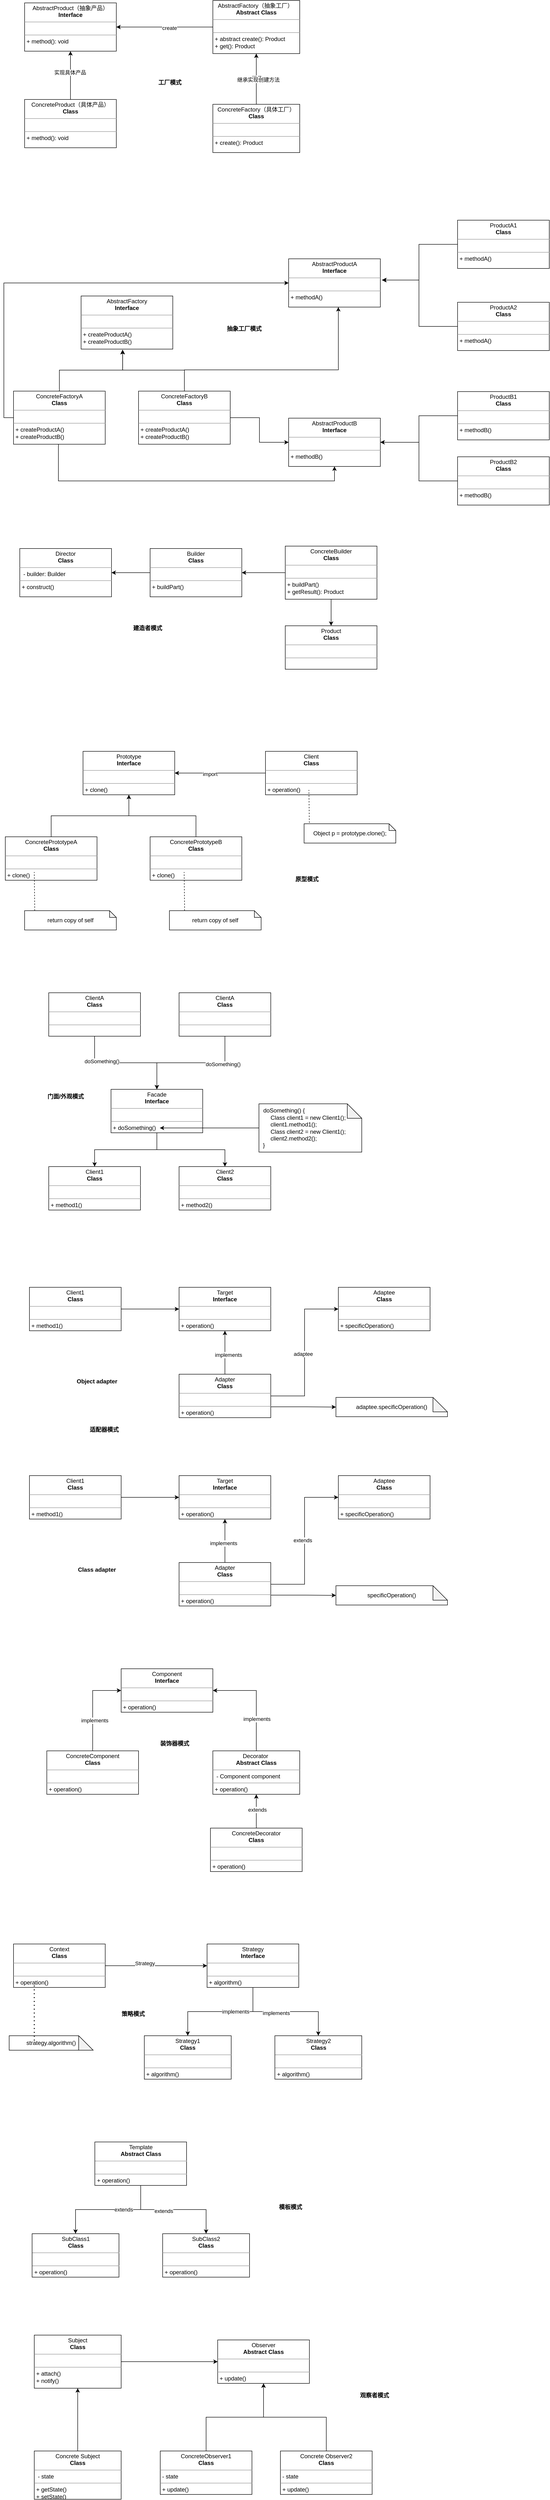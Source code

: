 <mxfile version="23.0.2" type="github">
  <diagram name="第 1 页" id="qbQ6cR2ByOW6Kd5CD2os">
    <mxGraphModel dx="1434" dy="1907" grid="1" gridSize="10" guides="1" tooltips="1" connect="1" arrows="1" fold="1" page="1" pageScale="1" pageWidth="827" pageHeight="1169" math="0" shadow="0">
      <root>
        <mxCell id="0" />
        <mxCell id="1" parent="0" />
        <mxCell id="_LMUJBaVddzOkzJX7sF0-2" value="&lt;p style=&quot;margin:0px;margin-top:4px;text-align:center;&quot;&gt;AbstractFactory&lt;br&gt;&lt;b&gt;Interface&lt;/b&gt;&lt;/p&gt;&lt;hr size=&quot;1&quot;&gt;&lt;p style=&quot;margin:0px;margin-left:4px;&quot;&gt;&lt;br&gt;&lt;/p&gt;&lt;hr size=&quot;1&quot;&gt;&lt;p style=&quot;margin:0px;margin-left:4px;&quot;&gt;+ createProductA()&lt;/p&gt;&lt;p style=&quot;margin:0px;margin-left:4px;&quot;&gt;+ createProductB()&lt;/p&gt;" style="verticalAlign=top;align=left;overflow=fill;fontSize=12;fontFamily=Helvetica;html=1;whiteSpace=wrap;" parent="1" vertex="1">
          <mxGeometry x="207" y="387" width="190" height="110" as="geometry" />
        </mxCell>
        <mxCell id="_LMUJBaVddzOkzJX7sF0-8" value="&lt;p style=&quot;margin:0px;margin-top:4px;text-align:center;&quot;&gt;AbstractProduct（抽象产品）&lt;br&gt;&lt;b&gt;Interface&lt;/b&gt;&lt;/p&gt;&lt;hr size=&quot;1&quot;&gt;&lt;p style=&quot;margin:0px;margin-left:4px;&quot;&gt;&lt;br&gt;&lt;/p&gt;&lt;hr size=&quot;1&quot;&gt;&lt;p style=&quot;margin:0px;margin-left:4px;&quot;&gt;+ method(): void&lt;/p&gt;" style="verticalAlign=top;align=left;overflow=fill;fontSize=12;fontFamily=Helvetica;html=1;whiteSpace=wrap;" parent="1" vertex="1">
          <mxGeometry x="90" y="-220" width="190" height="100" as="geometry" />
        </mxCell>
        <mxCell id="E5OfT0dyjSnbupYeVlnE-2" style="edgeStyle=orthogonalEdgeStyle;rounded=0;orthogonalLoop=1;jettySize=auto;html=1;" parent="1" source="_LMUJBaVddzOkzJX7sF0-25" target="_LMUJBaVddzOkzJX7sF0-8" edge="1">
          <mxGeometry relative="1" as="geometry" />
        </mxCell>
        <mxCell id="E5OfT0dyjSnbupYeVlnE-3" value="实现具体产品" style="edgeLabel;html=1;align=center;verticalAlign=middle;resizable=0;points=[];" parent="E5OfT0dyjSnbupYeVlnE-2" vertex="1" connectable="0">
          <mxGeometry x="0.12" y="1" relative="1" as="geometry">
            <mxPoint as="offset" />
          </mxGeometry>
        </mxCell>
        <mxCell id="_LMUJBaVddzOkzJX7sF0-25" value="&lt;p style=&quot;margin:0px;margin-top:4px;text-align:center;&quot;&gt;ConcreteProduct（具体产品）&lt;br&gt;&lt;b&gt;Class&lt;/b&gt;&lt;/p&gt;&lt;hr size=&quot;1&quot;&gt;&lt;p style=&quot;margin:0px;margin-left:4px;&quot;&gt;&lt;br&gt;&lt;/p&gt;&lt;hr size=&quot;1&quot;&gt;&lt;p style=&quot;margin:0px;margin-left:4px;&quot;&gt;+ method(): void&lt;/p&gt;" style="verticalAlign=top;align=left;overflow=fill;fontSize=12;fontFamily=Helvetica;html=1;whiteSpace=wrap;" parent="1" vertex="1">
          <mxGeometry x="90" y="-20" width="190" height="100" as="geometry" />
        </mxCell>
        <mxCell id="E5OfT0dyjSnbupYeVlnE-11" style="edgeStyle=orthogonalEdgeStyle;rounded=0;orthogonalLoop=1;jettySize=auto;html=1;entryX=1;entryY=0.5;entryDx=0;entryDy=0;" parent="1" source="_LMUJBaVddzOkzJX7sF0-26" target="_LMUJBaVddzOkzJX7sF0-8" edge="1">
          <mxGeometry relative="1" as="geometry" />
        </mxCell>
        <mxCell id="E5OfT0dyjSnbupYeVlnE-12" value="create" style="edgeLabel;html=1;align=center;verticalAlign=middle;resizable=0;points=[];" parent="E5OfT0dyjSnbupYeVlnE-11" vertex="1" connectable="0">
          <mxGeometry x="-0.1" y="2" relative="1" as="geometry">
            <mxPoint as="offset" />
          </mxGeometry>
        </mxCell>
        <mxCell id="_LMUJBaVddzOkzJX7sF0-26" value="&lt;p style=&quot;margin:0px;margin-top:4px;text-align:center;&quot;&gt;AbstractFactory（抽象工厂）&amp;nbsp;&lt;br&gt;&lt;b&gt;Abstract Class&lt;/b&gt;&lt;/p&gt;&lt;hr size=&quot;1&quot;&gt;&lt;p style=&quot;margin:0px;margin-left:4px;&quot;&gt;&lt;br&gt;&lt;/p&gt;&lt;hr size=&quot;1&quot;&gt;&lt;p style=&quot;margin:0px;margin-left:4px;&quot;&gt;+ abstract create(): Product&lt;/p&gt;&lt;p style=&quot;margin:0px;margin-left:4px;&quot;&gt;+ get(): Product&lt;/p&gt;" style="verticalAlign=top;align=left;overflow=fill;fontSize=12;fontFamily=Helvetica;html=1;whiteSpace=wrap;" parent="1" vertex="1">
          <mxGeometry x="480" y="-225" width="180" height="110" as="geometry" />
        </mxCell>
        <mxCell id="_LMUJBaVddzOkzJX7sF0-29" style="edgeStyle=orthogonalEdgeStyle;rounded=0;orthogonalLoop=1;jettySize=auto;html=1;" parent="1" source="_LMUJBaVddzOkzJX7sF0-27" target="_LMUJBaVddzOkzJX7sF0-26" edge="1">
          <mxGeometry relative="1" as="geometry" />
        </mxCell>
        <mxCell id="_LMUJBaVddzOkzJX7sF0-30" value="继承" style="edgeLabel;html=1;align=center;verticalAlign=middle;resizable=0;points=[];" parent="_LMUJBaVddzOkzJX7sF0-29" vertex="1" connectable="0">
          <mxGeometry x="0.029" y="-1" relative="1" as="geometry">
            <mxPoint as="offset" />
          </mxGeometry>
        </mxCell>
        <mxCell id="E5OfT0dyjSnbupYeVlnE-6" value="继承实现创建方法" style="edgeLabel;html=1;align=center;verticalAlign=middle;resizable=0;points=[];" parent="_LMUJBaVddzOkzJX7sF0-29" vertex="1" connectable="0">
          <mxGeometry x="-0.018" y="-4" relative="1" as="geometry">
            <mxPoint as="offset" />
          </mxGeometry>
        </mxCell>
        <mxCell id="_LMUJBaVddzOkzJX7sF0-27" value="&lt;p style=&quot;margin:0px;margin-top:4px;text-align:center;&quot;&gt;ConcreteFactory（具体工厂）&lt;br&gt;&lt;b&gt;Class&lt;/b&gt;&lt;/p&gt;&lt;hr size=&quot;1&quot;&gt;&lt;p style=&quot;margin:0px;margin-left:4px;&quot;&gt;&lt;br&gt;&lt;/p&gt;&lt;hr size=&quot;1&quot;&gt;&lt;p style=&quot;margin:0px;margin-left:4px;&quot;&gt;+ create(): Product&lt;/p&gt;" style="verticalAlign=top;align=left;overflow=fill;fontSize=12;fontFamily=Helvetica;html=1;whiteSpace=wrap;" parent="1" vertex="1">
          <mxGeometry x="480" y="-10" width="180" height="100" as="geometry" />
        </mxCell>
        <mxCell id="E5OfT0dyjSnbupYeVlnE-31" style="edgeStyle=orthogonalEdgeStyle;rounded=0;orthogonalLoop=1;jettySize=auto;html=1;entryX=0;entryY=0.5;entryDx=0;entryDy=0;" parent="1" source="E5OfT0dyjSnbupYeVlnE-16" target="E5OfT0dyjSnbupYeVlnE-18" edge="1">
          <mxGeometry relative="1" as="geometry">
            <Array as="points">
              <mxPoint x="47" y="639" />
              <mxPoint x="47" y="360" />
            </Array>
          </mxGeometry>
        </mxCell>
        <mxCell id="E5OfT0dyjSnbupYeVlnE-33" style="edgeStyle=orthogonalEdgeStyle;rounded=0;orthogonalLoop=1;jettySize=auto;html=1;entryX=0.5;entryY=1;entryDx=0;entryDy=0;" parent="1" source="E5OfT0dyjSnbupYeVlnE-16" target="E5OfT0dyjSnbupYeVlnE-21" edge="1">
          <mxGeometry relative="1" as="geometry">
            <Array as="points">
              <mxPoint x="160" y="770" />
              <mxPoint x="732" y="770" />
            </Array>
          </mxGeometry>
        </mxCell>
        <mxCell id="E5OfT0dyjSnbupYeVlnE-16" value="&lt;p style=&quot;margin:0px;margin-top:4px;text-align:center;&quot;&gt;ConcreteFactoryA&lt;br&gt;&lt;b&gt;Class&lt;/b&gt;&lt;/p&gt;&lt;hr size=&quot;1&quot;&gt;&lt;p style=&quot;margin:0px;margin-left:4px;&quot;&gt;&lt;br&gt;&lt;/p&gt;&lt;hr size=&quot;1&quot;&gt;&lt;p style=&quot;margin:0px;margin-left:4px;&quot;&gt;+ createProductA()&lt;/p&gt;&lt;p style=&quot;margin:0px;margin-left:4px;&quot;&gt;+ createProductB()&lt;/p&gt;" style="verticalAlign=top;align=left;overflow=fill;fontSize=12;fontFamily=Helvetica;html=1;whiteSpace=wrap;" parent="1" vertex="1">
          <mxGeometry x="67" y="584" width="190" height="110" as="geometry" />
        </mxCell>
        <mxCell id="E5OfT0dyjSnbupYeVlnE-34" style="edgeStyle=orthogonalEdgeStyle;rounded=0;orthogonalLoop=1;jettySize=auto;html=1;entryX=0;entryY=0.5;entryDx=0;entryDy=0;" parent="1" source="E5OfT0dyjSnbupYeVlnE-17" target="E5OfT0dyjSnbupYeVlnE-21" edge="1">
          <mxGeometry relative="1" as="geometry" />
        </mxCell>
        <mxCell id="E5OfT0dyjSnbupYeVlnE-17" value="&lt;p style=&quot;margin:0px;margin-top:4px;text-align:center;&quot;&gt;ConcreteFactoryB&lt;br&gt;&lt;b&gt;Class&lt;/b&gt;&lt;/p&gt;&lt;hr size=&quot;1&quot;&gt;&lt;p style=&quot;margin:0px;margin-left:4px;&quot;&gt;&lt;br&gt;&lt;/p&gt;&lt;hr size=&quot;1&quot;&gt;&lt;p style=&quot;margin:0px;margin-left:4px;&quot;&gt;+ createProductA()&lt;/p&gt;&lt;p style=&quot;margin:0px;margin-left:4px;&quot;&gt;+ createProductB()&lt;/p&gt;" style="verticalAlign=top;align=left;overflow=fill;fontSize=12;fontFamily=Helvetica;html=1;whiteSpace=wrap;" parent="1" vertex="1">
          <mxGeometry x="326" y="584" width="190" height="110" as="geometry" />
        </mxCell>
        <mxCell id="E5OfT0dyjSnbupYeVlnE-18" value="&lt;p style=&quot;margin:0px;margin-top:4px;text-align:center;&quot;&gt;AbstractProductA&lt;br&gt;&lt;b&gt;Interface&lt;/b&gt;&lt;/p&gt;&lt;hr size=&quot;1&quot;&gt;&lt;p style=&quot;margin:0px;margin-left:4px;&quot;&gt;&lt;br&gt;&lt;/p&gt;&lt;hr size=&quot;1&quot;&gt;&lt;p style=&quot;margin:0px;margin-left:4px;&quot;&gt;+ methodA()&lt;/p&gt;" style="verticalAlign=top;align=left;overflow=fill;fontSize=12;fontFamily=Helvetica;html=1;whiteSpace=wrap;" parent="1" vertex="1">
          <mxGeometry x="637" y="310" width="190" height="100" as="geometry" />
        </mxCell>
        <mxCell id="E5OfT0dyjSnbupYeVlnE-19" value="&lt;p style=&quot;margin:0px;margin-top:4px;text-align:center;&quot;&gt;ProductA2&lt;br&gt;&lt;b&gt;Class&lt;/b&gt;&lt;/p&gt;&lt;hr size=&quot;1&quot;&gt;&lt;p style=&quot;margin:0px;margin-left:4px;&quot;&gt;&lt;br&gt;&lt;/p&gt;&lt;hr size=&quot;1&quot;&gt;&lt;p style=&quot;margin:0px;margin-left:4px;&quot;&gt;+ methodA()&lt;/p&gt;" style="verticalAlign=top;align=left;overflow=fill;fontSize=12;fontFamily=Helvetica;html=1;whiteSpace=wrap;" parent="1" vertex="1">
          <mxGeometry x="987" y="400" width="190" height="100" as="geometry" />
        </mxCell>
        <mxCell id="E5OfT0dyjSnbupYeVlnE-20" value="&lt;p style=&quot;margin:0px;margin-top:4px;text-align:center;&quot;&gt;ProductA1&lt;br&gt;&lt;b&gt;Class&lt;/b&gt;&lt;/p&gt;&lt;hr size=&quot;1&quot;&gt;&lt;p style=&quot;margin:0px;margin-left:4px;&quot;&gt;&lt;br&gt;&lt;/p&gt;&lt;hr size=&quot;1&quot;&gt;&lt;p style=&quot;margin:0px;margin-left:4px;&quot;&gt;+ methodA()&lt;/p&gt;" style="verticalAlign=top;align=left;overflow=fill;fontSize=12;fontFamily=Helvetica;html=1;whiteSpace=wrap;" parent="1" vertex="1">
          <mxGeometry x="987" y="230" width="190" height="100" as="geometry" />
        </mxCell>
        <mxCell id="E5OfT0dyjSnbupYeVlnE-21" value="&lt;p style=&quot;margin:0px;margin-top:4px;text-align:center;&quot;&gt;AbstractProductB&lt;br&gt;&lt;b&gt;Interface&lt;/b&gt;&lt;/p&gt;&lt;hr size=&quot;1&quot;&gt;&lt;p style=&quot;margin:0px;margin-left:4px;&quot;&gt;&lt;br&gt;&lt;/p&gt;&lt;hr size=&quot;1&quot;&gt;&lt;p style=&quot;margin:0px;margin-left:4px;&quot;&gt;+ methodB()&lt;/p&gt;" style="verticalAlign=top;align=left;overflow=fill;fontSize=12;fontFamily=Helvetica;html=1;whiteSpace=wrap;" parent="1" vertex="1">
          <mxGeometry x="637" y="640" width="190" height="100" as="geometry" />
        </mxCell>
        <mxCell id="E5OfT0dyjSnbupYeVlnE-25" style="edgeStyle=orthogonalEdgeStyle;rounded=0;orthogonalLoop=1;jettySize=auto;html=1;entryX=1;entryY=0.5;entryDx=0;entryDy=0;" parent="1" source="E5OfT0dyjSnbupYeVlnE-22" target="E5OfT0dyjSnbupYeVlnE-21" edge="1">
          <mxGeometry relative="1" as="geometry" />
        </mxCell>
        <mxCell id="E5OfT0dyjSnbupYeVlnE-22" value="&lt;p style=&quot;margin:0px;margin-top:4px;text-align:center;&quot;&gt;ProductB2&lt;br&gt;&lt;b&gt;Class&lt;/b&gt;&lt;/p&gt;&lt;hr size=&quot;1&quot;&gt;&lt;p style=&quot;margin:0px;margin-left:4px;&quot;&gt;&lt;br&gt;&lt;/p&gt;&lt;hr size=&quot;1&quot;&gt;&lt;p style=&quot;margin:0px;margin-left:4px;&quot;&gt;+ methodB()&lt;/p&gt;" style="verticalAlign=top;align=left;overflow=fill;fontSize=12;fontFamily=Helvetica;html=1;whiteSpace=wrap;" parent="1" vertex="1">
          <mxGeometry x="987" y="720" width="190" height="100" as="geometry" />
        </mxCell>
        <mxCell id="E5OfT0dyjSnbupYeVlnE-24" style="edgeStyle=orthogonalEdgeStyle;rounded=0;orthogonalLoop=1;jettySize=auto;html=1;entryX=1;entryY=0.5;entryDx=0;entryDy=0;" parent="1" source="E5OfT0dyjSnbupYeVlnE-23" target="E5OfT0dyjSnbupYeVlnE-21" edge="1">
          <mxGeometry relative="1" as="geometry" />
        </mxCell>
        <mxCell id="E5OfT0dyjSnbupYeVlnE-23" value="&lt;p style=&quot;margin:0px;margin-top:4px;text-align:center;&quot;&gt;ProductB1&lt;br&gt;&lt;b&gt;Class&lt;/b&gt;&lt;/p&gt;&lt;hr size=&quot;1&quot;&gt;&lt;p style=&quot;margin:0px;margin-left:4px;&quot;&gt;&lt;br&gt;&lt;/p&gt;&lt;hr size=&quot;1&quot;&gt;&lt;p style=&quot;margin:0px;margin-left:4px;&quot;&gt;+ methodB()&lt;/p&gt;" style="verticalAlign=top;align=left;overflow=fill;fontSize=12;fontFamily=Helvetica;html=1;whiteSpace=wrap;" parent="1" vertex="1">
          <mxGeometry x="987" y="585" width="190" height="100" as="geometry" />
        </mxCell>
        <mxCell id="E5OfT0dyjSnbupYeVlnE-26" style="edgeStyle=orthogonalEdgeStyle;rounded=0;orthogonalLoop=1;jettySize=auto;html=1;entryX=0.453;entryY=1.018;entryDx=0;entryDy=0;entryPerimeter=0;" parent="1" source="E5OfT0dyjSnbupYeVlnE-16" target="_LMUJBaVddzOkzJX7sF0-2" edge="1">
          <mxGeometry relative="1" as="geometry" />
        </mxCell>
        <mxCell id="E5OfT0dyjSnbupYeVlnE-27" style="edgeStyle=orthogonalEdgeStyle;rounded=0;orthogonalLoop=1;jettySize=auto;html=1;entryX=0.453;entryY=1.009;entryDx=0;entryDy=0;entryPerimeter=0;" parent="1" source="E5OfT0dyjSnbupYeVlnE-17" target="_LMUJBaVddzOkzJX7sF0-2" edge="1">
          <mxGeometry relative="1" as="geometry" />
        </mxCell>
        <mxCell id="E5OfT0dyjSnbupYeVlnE-28" style="edgeStyle=orthogonalEdgeStyle;rounded=0;orthogonalLoop=1;jettySize=auto;html=1;entryX=1.016;entryY=0.44;entryDx=0;entryDy=0;entryPerimeter=0;" parent="1" source="E5OfT0dyjSnbupYeVlnE-20" target="E5OfT0dyjSnbupYeVlnE-18" edge="1">
          <mxGeometry relative="1" as="geometry" />
        </mxCell>
        <mxCell id="E5OfT0dyjSnbupYeVlnE-29" style="edgeStyle=orthogonalEdgeStyle;rounded=0;orthogonalLoop=1;jettySize=auto;html=1;entryX=1.021;entryY=0.44;entryDx=0;entryDy=0;entryPerimeter=0;" parent="1" source="E5OfT0dyjSnbupYeVlnE-19" target="E5OfT0dyjSnbupYeVlnE-18" edge="1">
          <mxGeometry relative="1" as="geometry" />
        </mxCell>
        <mxCell id="E5OfT0dyjSnbupYeVlnE-35" style="edgeStyle=orthogonalEdgeStyle;rounded=0;orthogonalLoop=1;jettySize=auto;html=1;entryX=0.542;entryY=1;entryDx=0;entryDy=0;entryPerimeter=0;" parent="1" source="E5OfT0dyjSnbupYeVlnE-17" target="E5OfT0dyjSnbupYeVlnE-18" edge="1">
          <mxGeometry relative="1" as="geometry">
            <Array as="points">
              <mxPoint x="421" y="540" />
              <mxPoint x="740" y="540" />
            </Array>
          </mxGeometry>
        </mxCell>
        <mxCell id="G7bzIEGxIDmM2HZuvsvY-1" value="&lt;p style=&quot;margin:0px;margin-top:4px;text-align:center;&quot;&gt;Director&lt;br&gt;&lt;b&gt;Class&lt;/b&gt;&lt;/p&gt;&lt;hr size=&quot;1&quot;&gt;&lt;p style=&quot;margin:0px;margin-left:4px;&quot;&gt;&amp;nbsp;- builder: Builder&lt;/p&gt;&lt;hr size=&quot;1&quot;&gt;&lt;p style=&quot;margin:0px;margin-left:4px;&quot;&gt;+ construct()&lt;/p&gt;" style="verticalAlign=top;align=left;overflow=fill;fontSize=12;fontFamily=Helvetica;html=1;whiteSpace=wrap;" parent="1" vertex="1">
          <mxGeometry x="80" y="910" width="190" height="100" as="geometry" />
        </mxCell>
        <mxCell id="G7bzIEGxIDmM2HZuvsvY-8" style="edgeStyle=orthogonalEdgeStyle;rounded=0;orthogonalLoop=1;jettySize=auto;html=1;" parent="1" source="G7bzIEGxIDmM2HZuvsvY-2" target="G7bzIEGxIDmM2HZuvsvY-1" edge="1">
          <mxGeometry relative="1" as="geometry" />
        </mxCell>
        <mxCell id="G7bzIEGxIDmM2HZuvsvY-2" value="&lt;p style=&quot;margin:0px;margin-top:4px;text-align:center;&quot;&gt;Builder&lt;br&gt;&lt;b&gt;Class&lt;/b&gt;&lt;/p&gt;&lt;hr size=&quot;1&quot;&gt;&lt;p style=&quot;margin:0px;margin-left:4px;&quot;&gt;&lt;br&gt;&lt;/p&gt;&lt;hr size=&quot;1&quot;&gt;&lt;p style=&quot;margin:0px;margin-left:4px;&quot;&gt;+ buildPart()&lt;/p&gt;" style="verticalAlign=top;align=left;overflow=fill;fontSize=12;fontFamily=Helvetica;html=1;whiteSpace=wrap;" parent="1" vertex="1">
          <mxGeometry x="350" y="910" width="190" height="100" as="geometry" />
        </mxCell>
        <mxCell id="G7bzIEGxIDmM2HZuvsvY-5" style="edgeStyle=orthogonalEdgeStyle;rounded=0;orthogonalLoop=1;jettySize=auto;html=1;entryX=0.5;entryY=0;entryDx=0;entryDy=0;" parent="1" source="G7bzIEGxIDmM2HZuvsvY-3" target="G7bzIEGxIDmM2HZuvsvY-4" edge="1">
          <mxGeometry relative="1" as="geometry" />
        </mxCell>
        <mxCell id="G7bzIEGxIDmM2HZuvsvY-7" style="edgeStyle=orthogonalEdgeStyle;rounded=0;orthogonalLoop=1;jettySize=auto;html=1;" parent="1" source="G7bzIEGxIDmM2HZuvsvY-3" target="G7bzIEGxIDmM2HZuvsvY-2" edge="1">
          <mxGeometry relative="1" as="geometry" />
        </mxCell>
        <mxCell id="G7bzIEGxIDmM2HZuvsvY-3" value="&lt;p style=&quot;margin:0px;margin-top:4px;text-align:center;&quot;&gt;ConcreteBuilder&lt;br&gt;&lt;b&gt;Class&lt;/b&gt;&lt;/p&gt;&lt;hr size=&quot;1&quot;&gt;&lt;p style=&quot;margin:0px;margin-left:4px;&quot;&gt;&lt;br&gt;&lt;/p&gt;&lt;hr size=&quot;1&quot;&gt;&lt;p style=&quot;margin:0px;margin-left:4px;&quot;&gt;+ buildPart()&lt;/p&gt;&lt;p style=&quot;margin:0px;margin-left:4px;&quot;&gt;+ getResult(): Product&lt;/p&gt;" style="verticalAlign=top;align=left;overflow=fill;fontSize=12;fontFamily=Helvetica;html=1;whiteSpace=wrap;" parent="1" vertex="1">
          <mxGeometry x="630" y="905" width="190" height="110" as="geometry" />
        </mxCell>
        <mxCell id="G7bzIEGxIDmM2HZuvsvY-4" value="&lt;p style=&quot;margin:0px;margin-top:4px;text-align:center;&quot;&gt;Product&lt;br&gt;&lt;b&gt;Class&lt;/b&gt;&lt;/p&gt;&lt;hr size=&quot;1&quot;&gt;&lt;p style=&quot;margin:0px;margin-left:4px;&quot;&gt;&lt;br&gt;&lt;/p&gt;&lt;hr size=&quot;1&quot;&gt;&lt;p style=&quot;margin:0px;margin-left:4px;&quot;&gt;&lt;br&gt;&lt;/p&gt;" style="verticalAlign=top;align=left;overflow=fill;fontSize=12;fontFamily=Helvetica;html=1;whiteSpace=wrap;" parent="1" vertex="1">
          <mxGeometry x="630" y="1070" width="190" height="90" as="geometry" />
        </mxCell>
        <mxCell id="EGWMKxYaBp4hWQA9BS_I-1" value="&lt;p style=&quot;margin:0px;margin-top:4px;text-align:center;&quot;&gt;Prototype&lt;br&gt;&lt;b&gt;Interface&lt;/b&gt;&lt;/p&gt;&lt;hr size=&quot;1&quot;&gt;&lt;p style=&quot;margin:0px;margin-left:4px;&quot;&gt;&lt;br&gt;&lt;/p&gt;&lt;hr size=&quot;1&quot;&gt;&lt;p style=&quot;margin:0px;margin-left:4px;&quot;&gt;+ clone()&lt;br&gt;&lt;/p&gt;" style="verticalAlign=top;align=left;overflow=fill;fontSize=12;fontFamily=Helvetica;html=1;whiteSpace=wrap;" parent="1" vertex="1">
          <mxGeometry x="211" y="1330" width="190" height="90" as="geometry" />
        </mxCell>
        <mxCell id="EGWMKxYaBp4hWQA9BS_I-17" style="edgeStyle=orthogonalEdgeStyle;rounded=0;orthogonalLoop=1;jettySize=auto;html=1;" parent="1" source="EGWMKxYaBp4hWQA9BS_I-2" target="EGWMKxYaBp4hWQA9BS_I-1" edge="1">
          <mxGeometry relative="1" as="geometry" />
        </mxCell>
        <mxCell id="EGWMKxYaBp4hWQA9BS_I-18" value="import" style="edgeLabel;html=1;align=center;verticalAlign=middle;resizable=0;points=[];" parent="EGWMKxYaBp4hWQA9BS_I-17" vertex="1" connectable="0">
          <mxGeometry x="0.223" y="2" relative="1" as="geometry">
            <mxPoint as="offset" />
          </mxGeometry>
        </mxCell>
        <mxCell id="EGWMKxYaBp4hWQA9BS_I-2" value="&lt;p style=&quot;margin:0px;margin-top:4px;text-align:center;&quot;&gt;Client&lt;br&gt;&lt;b&gt;Class&lt;/b&gt;&lt;/p&gt;&lt;hr size=&quot;1&quot;&gt;&lt;p style=&quot;margin:0px;margin-left:4px;&quot;&gt;&lt;br&gt;&lt;/p&gt;&lt;hr size=&quot;1&quot;&gt;&lt;p style=&quot;margin:0px;margin-left:4px;&quot;&gt;+ operation()&lt;/p&gt;" style="verticalAlign=top;align=left;overflow=fill;fontSize=12;fontFamily=Helvetica;html=1;whiteSpace=wrap;" parent="1" vertex="1">
          <mxGeometry x="589" y="1330" width="190" height="90" as="geometry" />
        </mxCell>
        <mxCell id="EGWMKxYaBp4hWQA9BS_I-3" value="return copy of self" style="shape=note;whiteSpace=wrap;html=1;backgroundOutline=1;darkOpacity=0.05;size=14;" parent="1" vertex="1">
          <mxGeometry x="90" y="1660" width="190" height="40" as="geometry" />
        </mxCell>
        <mxCell id="EGWMKxYaBp4hWQA9BS_I-4" value="" style="endArrow=none;dashed=1;html=1;rounded=0;exitX=0.058;exitY=0.25;exitDx=0;exitDy=0;exitPerimeter=0;" parent="1" source="EGWMKxYaBp4hWQA9BS_I-12" edge="1">
          <mxGeometry width="50" height="50" relative="1" as="geometry">
            <mxPoint x="679" y="1460" as="sourcePoint" />
            <mxPoint x="679" y="1410" as="targetPoint" />
          </mxGeometry>
        </mxCell>
        <mxCell id="EGWMKxYaBp4hWQA9BS_I-16" style="edgeStyle=orthogonalEdgeStyle;rounded=0;orthogonalLoop=1;jettySize=auto;html=1;entryX=0.5;entryY=1;entryDx=0;entryDy=0;" parent="1" source="EGWMKxYaBp4hWQA9BS_I-6" target="EGWMKxYaBp4hWQA9BS_I-1" edge="1">
          <mxGeometry relative="1" as="geometry" />
        </mxCell>
        <mxCell id="EGWMKxYaBp4hWQA9BS_I-6" value="&lt;p style=&quot;margin:0px;margin-top:4px;text-align:center;&quot;&gt;ConcretePrototypeA&lt;br&gt;&lt;b&gt;Class&lt;/b&gt;&lt;/p&gt;&lt;hr size=&quot;1&quot;&gt;&lt;p style=&quot;margin:0px;margin-left:4px;&quot;&gt;&lt;br&gt;&lt;/p&gt;&lt;hr size=&quot;1&quot;&gt;&lt;p style=&quot;margin:0px;margin-left:4px;&quot;&gt;+ clone()&lt;/p&gt;" style="verticalAlign=top;align=left;overflow=fill;fontSize=12;fontFamily=Helvetica;html=1;whiteSpace=wrap;" parent="1" vertex="1">
          <mxGeometry x="50" y="1507" width="190" height="90" as="geometry" />
        </mxCell>
        <mxCell id="EGWMKxYaBp4hWQA9BS_I-15" style="edgeStyle=orthogonalEdgeStyle;rounded=0;orthogonalLoop=1;jettySize=auto;html=1;entryX=0.5;entryY=1;entryDx=0;entryDy=0;" parent="1" source="EGWMKxYaBp4hWQA9BS_I-7" target="EGWMKxYaBp4hWQA9BS_I-1" edge="1">
          <mxGeometry relative="1" as="geometry" />
        </mxCell>
        <mxCell id="EGWMKxYaBp4hWQA9BS_I-7" value="&lt;p style=&quot;margin:0px;margin-top:4px;text-align:center;&quot;&gt;ConcretePrototypeB&lt;br&gt;&lt;b&gt;Class&lt;/b&gt;&lt;/p&gt;&lt;hr size=&quot;1&quot;&gt;&lt;p style=&quot;margin:0px;margin-left:4px;&quot;&gt;&lt;br&gt;&lt;/p&gt;&lt;hr size=&quot;1&quot;&gt;&lt;p style=&quot;margin:0px;margin-left:4px;&quot;&gt;+ clone()&lt;/p&gt;" style="verticalAlign=top;align=left;overflow=fill;fontSize=12;fontFamily=Helvetica;html=1;whiteSpace=wrap;" parent="1" vertex="1">
          <mxGeometry x="350" y="1507" width="190" height="90" as="geometry" />
        </mxCell>
        <mxCell id="EGWMKxYaBp4hWQA9BS_I-11" value="return copy of self" style="shape=note;whiteSpace=wrap;html=1;backgroundOutline=1;darkOpacity=0.05;size=14;" parent="1" vertex="1">
          <mxGeometry x="390" y="1660" width="190" height="40" as="geometry" />
        </mxCell>
        <mxCell id="EGWMKxYaBp4hWQA9BS_I-12" value="Object p = prototype.clone();" style="shape=note;whiteSpace=wrap;html=1;backgroundOutline=1;darkOpacity=0.05;size=14;" parent="1" vertex="1">
          <mxGeometry x="669" y="1480" width="190" height="40" as="geometry" />
        </mxCell>
        <mxCell id="EGWMKxYaBp4hWQA9BS_I-13" value="" style="endArrow=none;dashed=1;html=1;rounded=0;exitX=0.058;exitY=0.25;exitDx=0;exitDy=0;exitPerimeter=0;" parent="1" edge="1">
          <mxGeometry width="50" height="50" relative="1" as="geometry">
            <mxPoint x="421.5" y="1660" as="sourcePoint" />
            <mxPoint x="420.5" y="1580" as="targetPoint" />
          </mxGeometry>
        </mxCell>
        <mxCell id="EGWMKxYaBp4hWQA9BS_I-14" value="" style="endArrow=none;dashed=1;html=1;rounded=0;exitX=0.058;exitY=0.25;exitDx=0;exitDy=0;exitPerimeter=0;" parent="1" edge="1">
          <mxGeometry width="50" height="50" relative="1" as="geometry">
            <mxPoint x="111" y="1660" as="sourcePoint" />
            <mxPoint x="110" y="1580" as="targetPoint" />
          </mxGeometry>
        </mxCell>
        <mxCell id="w5o5N3nwW46hR8c56F0j-5" style="edgeStyle=orthogonalEdgeStyle;rounded=0;orthogonalLoop=1;jettySize=auto;html=1;exitX=0.5;exitY=1;exitDx=0;exitDy=0;entryX=0.5;entryY=0;entryDx=0;entryDy=0;" parent="1" source="w5o5N3nwW46hR8c56F0j-1" target="w5o5N3nwW46hR8c56F0j-4" edge="1">
          <mxGeometry relative="1" as="geometry" />
        </mxCell>
        <mxCell id="w5o5N3nwW46hR8c56F0j-7" value="doSomething()" style="edgeLabel;html=1;align=center;verticalAlign=middle;resizable=0;points=[];" parent="w5o5N3nwW46hR8c56F0j-5" vertex="1" connectable="0">
          <mxGeometry x="-0.414" y="3" relative="1" as="geometry">
            <mxPoint as="offset" />
          </mxGeometry>
        </mxCell>
        <mxCell id="w5o5N3nwW46hR8c56F0j-1" value="&lt;p style=&quot;margin:0px;margin-top:4px;text-align:center;&quot;&gt;ClientA&lt;br&gt;&lt;b&gt;Class&lt;/b&gt;&lt;/p&gt;&lt;hr size=&quot;1&quot;&gt;&lt;p style=&quot;margin:0px;margin-left:4px;&quot;&gt;&lt;br&gt;&lt;/p&gt;&lt;hr size=&quot;1&quot;&gt;&lt;p style=&quot;margin:0px;margin-left:4px;&quot;&gt;&lt;br&gt;&lt;/p&gt;" style="verticalAlign=top;align=left;overflow=fill;fontSize=12;fontFamily=Helvetica;html=1;whiteSpace=wrap;" parent="1" vertex="1">
          <mxGeometry x="140" y="1830" width="190" height="90" as="geometry" />
        </mxCell>
        <mxCell id="w5o5N3nwW46hR8c56F0j-6" style="edgeStyle=orthogonalEdgeStyle;rounded=0;orthogonalLoop=1;jettySize=auto;html=1;entryX=0.5;entryY=0;entryDx=0;entryDy=0;" parent="1" source="w5o5N3nwW46hR8c56F0j-2" target="w5o5N3nwW46hR8c56F0j-4" edge="1">
          <mxGeometry relative="1" as="geometry" />
        </mxCell>
        <mxCell id="w5o5N3nwW46hR8c56F0j-8" value="doSomething()" style="edgeLabel;html=1;align=center;verticalAlign=middle;resizable=0;points=[];" parent="w5o5N3nwW46hR8c56F0j-6" vertex="1" connectable="0">
          <mxGeometry x="-0.53" y="3" relative="1" as="geometry">
            <mxPoint as="offset" />
          </mxGeometry>
        </mxCell>
        <mxCell id="w5o5N3nwW46hR8c56F0j-2" value="&lt;p style=&quot;margin:0px;margin-top:4px;text-align:center;&quot;&gt;ClientA&lt;br&gt;&lt;b&gt;Class&lt;/b&gt;&lt;/p&gt;&lt;hr size=&quot;1&quot;&gt;&lt;p style=&quot;margin:0px;margin-left:4px;&quot;&gt;&lt;br&gt;&lt;/p&gt;&lt;hr size=&quot;1&quot;&gt;&lt;p style=&quot;margin:0px;margin-left:4px;&quot;&gt;&lt;br&gt;&lt;/p&gt;" style="verticalAlign=top;align=left;overflow=fill;fontSize=12;fontFamily=Helvetica;html=1;whiteSpace=wrap;" parent="1" vertex="1">
          <mxGeometry x="410" y="1830" width="190" height="90" as="geometry" />
        </mxCell>
        <mxCell id="w5o5N3nwW46hR8c56F0j-12" style="edgeStyle=orthogonalEdgeStyle;rounded=0;orthogonalLoop=1;jettySize=auto;html=1;entryX=0.5;entryY=0;entryDx=0;entryDy=0;" parent="1" source="w5o5N3nwW46hR8c56F0j-4" target="w5o5N3nwW46hR8c56F0j-10" edge="1">
          <mxGeometry relative="1" as="geometry" />
        </mxCell>
        <mxCell id="w5o5N3nwW46hR8c56F0j-13" style="edgeStyle=orthogonalEdgeStyle;rounded=0;orthogonalLoop=1;jettySize=auto;html=1;" parent="1" source="w5o5N3nwW46hR8c56F0j-4" target="w5o5N3nwW46hR8c56F0j-11" edge="1">
          <mxGeometry relative="1" as="geometry" />
        </mxCell>
        <mxCell id="w5o5N3nwW46hR8c56F0j-4" value="&lt;p style=&quot;margin:0px;margin-top:4px;text-align:center;&quot;&gt;Facade&lt;br&gt;&lt;b&gt;Interface&lt;/b&gt;&lt;/p&gt;&lt;hr size=&quot;1&quot;&gt;&lt;p style=&quot;margin:0px;margin-left:4px;&quot;&gt;&lt;br&gt;&lt;/p&gt;&lt;hr size=&quot;1&quot;&gt;&lt;p style=&quot;margin:0px;margin-left:4px;&quot;&gt;+ doSomething()&lt;br&gt;&lt;/p&gt;" style="verticalAlign=top;align=left;overflow=fill;fontSize=12;fontFamily=Helvetica;html=1;whiteSpace=wrap;" parent="1" vertex="1">
          <mxGeometry x="269" y="2030" width="190" height="90" as="geometry" />
        </mxCell>
        <mxCell id="w5o5N3nwW46hR8c56F0j-10" value="&lt;p style=&quot;margin:0px;margin-top:4px;text-align:center;&quot;&gt;Client1&lt;br&gt;&lt;b&gt;Class&lt;/b&gt;&lt;/p&gt;&lt;hr size=&quot;1&quot;&gt;&lt;p style=&quot;margin:0px;margin-left:4px;&quot;&gt;&lt;br&gt;&lt;/p&gt;&lt;hr size=&quot;1&quot;&gt;&lt;p style=&quot;margin:0px;margin-left:4px;&quot;&gt;+ method1()&lt;/p&gt;" style="verticalAlign=top;align=left;overflow=fill;fontSize=12;fontFamily=Helvetica;html=1;whiteSpace=wrap;" parent="1" vertex="1">
          <mxGeometry x="140" y="2190" width="190" height="90" as="geometry" />
        </mxCell>
        <mxCell id="w5o5N3nwW46hR8c56F0j-11" value="&lt;p style=&quot;margin:0px;margin-top:4px;text-align:center;&quot;&gt;Client2&lt;br&gt;&lt;b&gt;Class&lt;/b&gt;&lt;/p&gt;&lt;hr size=&quot;1&quot;&gt;&lt;p style=&quot;margin:0px;margin-left:4px;&quot;&gt;&lt;br&gt;&lt;/p&gt;&lt;hr size=&quot;1&quot;&gt;&lt;p style=&quot;margin:0px;margin-left:4px;&quot;&gt;+ method2()&lt;/p&gt;" style="verticalAlign=top;align=left;overflow=fill;fontSize=12;fontFamily=Helvetica;html=1;whiteSpace=wrap;" parent="1" vertex="1">
          <mxGeometry x="410" y="2190" width="190" height="90" as="geometry" />
        </mxCell>
        <mxCell id="w5o5N3nwW46hR8c56F0j-14" value="doSomething() {&amp;nbsp; &amp;nbsp; &amp;nbsp; &amp;nbsp; &amp;nbsp; &amp;nbsp; &amp;nbsp; &amp;nbsp; &amp;nbsp; &amp;nbsp; &amp;nbsp; &amp;nbsp; &amp;nbsp; &amp;nbsp; &amp;nbsp; &amp;nbsp; &amp;nbsp;&lt;br&gt;&amp;nbsp;Class client1 = new Client1();&amp;nbsp; &amp;nbsp;&amp;nbsp;&lt;br&gt;client1.method1();&amp;nbsp; &amp;nbsp; &amp;nbsp; &amp;nbsp; &amp;nbsp; &amp;nbsp; &amp;nbsp; &amp;nbsp; &amp;nbsp; &amp;nbsp; &amp;nbsp;&lt;br&gt;&amp;nbsp;Class client2 = new Client1();&amp;nbsp; &amp;nbsp;&amp;nbsp;&lt;br&gt;client2.method2();&amp;nbsp; &amp;nbsp; &amp;nbsp; &amp;nbsp; &amp;nbsp; &amp;nbsp; &amp;nbsp; &amp;nbsp; &amp;nbsp; &amp;nbsp; &amp;nbsp;&lt;br&gt;&amp;nbsp;}&amp;nbsp; &amp;nbsp; &amp;nbsp; &amp;nbsp; &amp;nbsp; &amp;nbsp; &amp;nbsp; &amp;nbsp; &amp;nbsp; &amp;nbsp; &amp;nbsp; &amp;nbsp; &amp;nbsp; &amp;nbsp; &amp;nbsp; &amp;nbsp; &amp;nbsp; &amp;nbsp; &amp;nbsp; &amp;nbsp; &amp;nbsp; &amp;nbsp; &amp;nbsp; &amp;nbsp; &amp;nbsp; &amp;nbsp; &amp;nbsp; &amp;nbsp; &amp;nbsp; &amp;nbsp;" style="shape=note;whiteSpace=wrap;html=1;backgroundOutline=1;darkOpacity=0.05;" parent="1" vertex="1">
          <mxGeometry x="575.5" y="2060" width="213" height="100" as="geometry" />
        </mxCell>
        <mxCell id="w5o5N3nwW46hR8c56F0j-16" style="edgeStyle=orthogonalEdgeStyle;rounded=0;orthogonalLoop=1;jettySize=auto;html=1;entryX=0.532;entryY=0.889;entryDx=0;entryDy=0;entryPerimeter=0;" parent="1" source="w5o5N3nwW46hR8c56F0j-14" target="w5o5N3nwW46hR8c56F0j-4" edge="1">
          <mxGeometry relative="1" as="geometry" />
        </mxCell>
        <mxCell id="w5o5N3nwW46hR8c56F0j-22" style="edgeStyle=orthogonalEdgeStyle;rounded=0;orthogonalLoop=1;jettySize=auto;html=1;" parent="1" source="w5o5N3nwW46hR8c56F0j-18" target="w5o5N3nwW46hR8c56F0j-19" edge="1">
          <mxGeometry relative="1" as="geometry" />
        </mxCell>
        <mxCell id="w5o5N3nwW46hR8c56F0j-18" value="&lt;p style=&quot;margin:0px;margin-top:4px;text-align:center;&quot;&gt;Client1&lt;br&gt;&lt;b&gt;Class&lt;/b&gt;&lt;/p&gt;&lt;hr size=&quot;1&quot;&gt;&lt;p style=&quot;margin:0px;margin-left:4px;&quot;&gt;&lt;br&gt;&lt;/p&gt;&lt;hr size=&quot;1&quot;&gt;&lt;p style=&quot;margin:0px;margin-left:4px;&quot;&gt;+ method1()&lt;/p&gt;" style="verticalAlign=top;align=left;overflow=fill;fontSize=12;fontFamily=Helvetica;html=1;whiteSpace=wrap;" parent="1" vertex="1">
          <mxGeometry x="100" y="2440" width="190" height="90" as="geometry" />
        </mxCell>
        <mxCell id="w5o5N3nwW46hR8c56F0j-19" value="&lt;p style=&quot;margin:0px;margin-top:4px;text-align:center;&quot;&gt;Target&lt;br&gt;&lt;b style=&quot;border-color: var(--border-color);&quot;&gt;Interface&lt;/b&gt;&lt;br&gt;&lt;/p&gt;&lt;hr size=&quot;1&quot;&gt;&lt;p style=&quot;margin:0px;margin-left:4px;&quot;&gt;&lt;br&gt;&lt;/p&gt;&lt;hr size=&quot;1&quot;&gt;&lt;p style=&quot;margin:0px;margin-left:4px;&quot;&gt;+ operation()&lt;/p&gt;" style="verticalAlign=top;align=left;overflow=fill;fontSize=12;fontFamily=Helvetica;html=1;whiteSpace=wrap;" parent="1" vertex="1">
          <mxGeometry x="410" y="2440" width="190" height="90" as="geometry" />
        </mxCell>
        <mxCell id="w5o5N3nwW46hR8c56F0j-20" value="&lt;p style=&quot;margin:0px;margin-top:4px;text-align:center;&quot;&gt;Adaptee&lt;br&gt;&lt;b&gt;Class&lt;/b&gt;&lt;/p&gt;&lt;hr size=&quot;1&quot;&gt;&lt;p style=&quot;margin:0px;margin-left:4px;&quot;&gt;&lt;br&gt;&lt;/p&gt;&lt;hr size=&quot;1&quot;&gt;&lt;p style=&quot;margin:0px;margin-left:4px;&quot;&gt;+ specificOperation()&lt;/p&gt;" style="verticalAlign=top;align=left;overflow=fill;fontSize=12;fontFamily=Helvetica;html=1;whiteSpace=wrap;" parent="1" vertex="1">
          <mxGeometry x="740" y="2440" width="190" height="90" as="geometry" />
        </mxCell>
        <mxCell id="w5o5N3nwW46hR8c56F0j-24" style="edgeStyle=orthogonalEdgeStyle;rounded=0;orthogonalLoop=1;jettySize=auto;html=1;entryX=0.5;entryY=1;entryDx=0;entryDy=0;" parent="1" source="w5o5N3nwW46hR8c56F0j-21" target="w5o5N3nwW46hR8c56F0j-19" edge="1">
          <mxGeometry relative="1" as="geometry" />
        </mxCell>
        <mxCell id="w5o5N3nwW46hR8c56F0j-44" value="implements" style="edgeLabel;html=1;align=center;verticalAlign=middle;resizable=0;points=[];" parent="w5o5N3nwW46hR8c56F0j-24" vertex="1" connectable="0">
          <mxGeometry x="-0.111" y="-7" relative="1" as="geometry">
            <mxPoint as="offset" />
          </mxGeometry>
        </mxCell>
        <mxCell id="w5o5N3nwW46hR8c56F0j-25" style="edgeStyle=orthogonalEdgeStyle;rounded=0;orthogonalLoop=1;jettySize=auto;html=1;entryX=0;entryY=0.5;entryDx=0;entryDy=0;" parent="1" source="w5o5N3nwW46hR8c56F0j-21" target="w5o5N3nwW46hR8c56F0j-20" edge="1">
          <mxGeometry relative="1" as="geometry" />
        </mxCell>
        <mxCell id="w5o5N3nwW46hR8c56F0j-27" value="adaptee" style="edgeLabel;html=1;align=center;verticalAlign=middle;resizable=0;points=[];" parent="w5o5N3nwW46hR8c56F0j-25" vertex="1" connectable="0">
          <mxGeometry x="-0.019" y="3" relative="1" as="geometry">
            <mxPoint as="offset" />
          </mxGeometry>
        </mxCell>
        <mxCell id="w5o5N3nwW46hR8c56F0j-21" value="&lt;p style=&quot;margin:0px;margin-top:4px;text-align:center;&quot;&gt;Adapter&lt;br&gt;&lt;b&gt;Class&lt;/b&gt;&lt;/p&gt;&lt;hr size=&quot;1&quot;&gt;&lt;p style=&quot;margin:0px;margin-left:4px;&quot;&gt;&lt;br&gt;&lt;/p&gt;&lt;hr size=&quot;1&quot;&gt;&lt;p style=&quot;margin:0px;margin-left:4px;&quot;&gt;+ operation()&lt;/p&gt;" style="verticalAlign=top;align=left;overflow=fill;fontSize=12;fontFamily=Helvetica;html=1;whiteSpace=wrap;" parent="1" vertex="1">
          <mxGeometry x="410" y="2620" width="190" height="90" as="geometry" />
        </mxCell>
        <mxCell id="w5o5N3nwW46hR8c56F0j-26" value="adaptee.specificOperation()" style="shape=note;whiteSpace=wrap;html=1;backgroundOutline=1;darkOpacity=0.05;" parent="1" vertex="1">
          <mxGeometry x="735" y="2668" width="231" height="40" as="geometry" />
        </mxCell>
        <mxCell id="w5o5N3nwW46hR8c56F0j-28" style="edgeStyle=orthogonalEdgeStyle;rounded=0;orthogonalLoop=1;jettySize=auto;html=1;exitX=1;exitY=0.75;exitDx=0;exitDy=0;entryX=0;entryY=0.5;entryDx=0;entryDy=0;entryPerimeter=0;" parent="1" source="w5o5N3nwW46hR8c56F0j-21" target="w5o5N3nwW46hR8c56F0j-26" edge="1">
          <mxGeometry relative="1" as="geometry" />
        </mxCell>
        <mxCell id="w5o5N3nwW46hR8c56F0j-29" value="&lt;b&gt;Object adapter&lt;/b&gt;" style="text;html=1;strokeColor=none;fillColor=none;align=center;verticalAlign=middle;whiteSpace=wrap;rounded=0;" parent="1" vertex="1">
          <mxGeometry x="180" y="2620" width="120" height="30" as="geometry" />
        </mxCell>
        <mxCell id="w5o5N3nwW46hR8c56F0j-30" style="edgeStyle=orthogonalEdgeStyle;rounded=0;orthogonalLoop=1;jettySize=auto;html=1;" parent="1" source="w5o5N3nwW46hR8c56F0j-31" target="w5o5N3nwW46hR8c56F0j-32" edge="1">
          <mxGeometry relative="1" as="geometry" />
        </mxCell>
        <mxCell id="w5o5N3nwW46hR8c56F0j-31" value="&lt;p style=&quot;margin:0px;margin-top:4px;text-align:center;&quot;&gt;Client1&lt;br&gt;&lt;b&gt;Class&lt;/b&gt;&lt;/p&gt;&lt;hr size=&quot;1&quot;&gt;&lt;p style=&quot;margin:0px;margin-left:4px;&quot;&gt;&lt;br&gt;&lt;/p&gt;&lt;hr size=&quot;1&quot;&gt;&lt;p style=&quot;margin:0px;margin-left:4px;&quot;&gt;+ method1()&lt;/p&gt;" style="verticalAlign=top;align=left;overflow=fill;fontSize=12;fontFamily=Helvetica;html=1;whiteSpace=wrap;" parent="1" vertex="1">
          <mxGeometry x="100" y="2830" width="190" height="90" as="geometry" />
        </mxCell>
        <mxCell id="w5o5N3nwW46hR8c56F0j-32" value="&lt;p style=&quot;margin:0px;margin-top:4px;text-align:center;&quot;&gt;Target&lt;br&gt;&lt;b&gt;Interface&lt;/b&gt;&lt;/p&gt;&lt;hr size=&quot;1&quot;&gt;&lt;p style=&quot;margin:0px;margin-left:4px;&quot;&gt;&lt;br&gt;&lt;/p&gt;&lt;hr size=&quot;1&quot;&gt;&lt;p style=&quot;margin:0px;margin-left:4px;&quot;&gt;+ operation()&lt;/p&gt;" style="verticalAlign=top;align=left;overflow=fill;fontSize=12;fontFamily=Helvetica;html=1;whiteSpace=wrap;" parent="1" vertex="1">
          <mxGeometry x="410" y="2830" width="190" height="90" as="geometry" />
        </mxCell>
        <mxCell id="w5o5N3nwW46hR8c56F0j-33" value="&lt;p style=&quot;margin:0px;margin-top:4px;text-align:center;&quot;&gt;Adaptee&lt;br&gt;&lt;b&gt;Class&lt;/b&gt;&lt;/p&gt;&lt;hr size=&quot;1&quot;&gt;&lt;p style=&quot;margin:0px;margin-left:4px;&quot;&gt;&lt;br&gt;&lt;/p&gt;&lt;hr size=&quot;1&quot;&gt;&lt;p style=&quot;margin:0px;margin-left:4px;&quot;&gt;+ specificOperation()&lt;/p&gt;" style="verticalAlign=top;align=left;overflow=fill;fontSize=12;fontFamily=Helvetica;html=1;whiteSpace=wrap;" parent="1" vertex="1">
          <mxGeometry x="740" y="2830" width="190" height="90" as="geometry" />
        </mxCell>
        <mxCell id="w5o5N3nwW46hR8c56F0j-34" style="edgeStyle=orthogonalEdgeStyle;rounded=0;orthogonalLoop=1;jettySize=auto;html=1;entryX=0.5;entryY=1;entryDx=0;entryDy=0;" parent="1" source="w5o5N3nwW46hR8c56F0j-37" target="w5o5N3nwW46hR8c56F0j-32" edge="1">
          <mxGeometry relative="1" as="geometry" />
        </mxCell>
        <mxCell id="w5o5N3nwW46hR8c56F0j-43" value="implements" style="edgeLabel;html=1;align=center;verticalAlign=middle;resizable=0;points=[];" parent="w5o5N3nwW46hR8c56F0j-34" vertex="1" connectable="0">
          <mxGeometry x="-0.111" y="3" relative="1" as="geometry">
            <mxPoint as="offset" />
          </mxGeometry>
        </mxCell>
        <mxCell id="w5o5N3nwW46hR8c56F0j-35" style="edgeStyle=orthogonalEdgeStyle;rounded=0;orthogonalLoop=1;jettySize=auto;html=1;entryX=0;entryY=0.5;entryDx=0;entryDy=0;" parent="1" source="w5o5N3nwW46hR8c56F0j-37" target="w5o5N3nwW46hR8c56F0j-33" edge="1">
          <mxGeometry relative="1" as="geometry" />
        </mxCell>
        <mxCell id="w5o5N3nwW46hR8c56F0j-42" value="extends" style="edgeLabel;html=1;align=center;verticalAlign=middle;resizable=0;points=[];" parent="w5o5N3nwW46hR8c56F0j-35" vertex="1" connectable="0">
          <mxGeometry x="0.006" y="4" relative="1" as="geometry">
            <mxPoint as="offset" />
          </mxGeometry>
        </mxCell>
        <mxCell id="w5o5N3nwW46hR8c56F0j-37" value="&lt;p style=&quot;margin:0px;margin-top:4px;text-align:center;&quot;&gt;Adapter&lt;br&gt;&lt;b&gt;Class&lt;/b&gt;&lt;/p&gt;&lt;hr size=&quot;1&quot;&gt;&lt;p style=&quot;margin:0px;margin-left:4px;&quot;&gt;&lt;br&gt;&lt;/p&gt;&lt;hr size=&quot;1&quot;&gt;&lt;p style=&quot;margin:0px;margin-left:4px;&quot;&gt;+ operation()&lt;/p&gt;" style="verticalAlign=top;align=left;overflow=fill;fontSize=12;fontFamily=Helvetica;html=1;whiteSpace=wrap;" parent="1" vertex="1">
          <mxGeometry x="410" y="3010" width="190" height="90" as="geometry" />
        </mxCell>
        <mxCell id="w5o5N3nwW46hR8c56F0j-38" value="specificOperation()" style="shape=note;whiteSpace=wrap;html=1;backgroundOutline=1;darkOpacity=0.05;" parent="1" vertex="1">
          <mxGeometry x="735" y="3058" width="231" height="40" as="geometry" />
        </mxCell>
        <mxCell id="w5o5N3nwW46hR8c56F0j-39" style="edgeStyle=orthogonalEdgeStyle;rounded=0;orthogonalLoop=1;jettySize=auto;html=1;exitX=1;exitY=0.75;exitDx=0;exitDy=0;entryX=0;entryY=0.5;entryDx=0;entryDy=0;entryPerimeter=0;" parent="1" source="w5o5N3nwW46hR8c56F0j-37" target="w5o5N3nwW46hR8c56F0j-38" edge="1">
          <mxGeometry relative="1" as="geometry" />
        </mxCell>
        <mxCell id="w5o5N3nwW46hR8c56F0j-40" value="&lt;b&gt;Class adapter&lt;/b&gt;" style="text;html=1;strokeColor=none;fillColor=none;align=center;verticalAlign=middle;whiteSpace=wrap;rounded=0;" parent="1" vertex="1">
          <mxGeometry x="180" y="3010" width="120" height="30" as="geometry" />
        </mxCell>
        <mxCell id="zes--VmP-2mjKOVYzafY-1" value="&lt;p style=&quot;margin:0px;margin-top:4px;text-align:center;&quot;&gt;Component&lt;br&gt;&lt;b&gt;Interface&lt;/b&gt;&lt;/p&gt;&lt;hr size=&quot;1&quot;&gt;&lt;p style=&quot;margin:0px;margin-left:4px;&quot;&gt;&lt;br&gt;&lt;/p&gt;&lt;hr size=&quot;1&quot;&gt;&lt;p style=&quot;margin:0px;margin-left:4px;&quot;&gt;+ operation()&lt;/p&gt;" style="verticalAlign=top;align=left;overflow=fill;fontSize=12;fontFamily=Helvetica;html=1;whiteSpace=wrap;" parent="1" vertex="1">
          <mxGeometry x="290" y="3230" width="190" height="90" as="geometry" />
        </mxCell>
        <mxCell id="zes--VmP-2mjKOVYzafY-6" style="edgeStyle=orthogonalEdgeStyle;rounded=0;orthogonalLoop=1;jettySize=auto;html=1;entryX=1;entryY=0.5;entryDx=0;entryDy=0;" parent="1" source="zes--VmP-2mjKOVYzafY-2" target="zes--VmP-2mjKOVYzafY-1" edge="1">
          <mxGeometry relative="1" as="geometry" />
        </mxCell>
        <mxCell id="zes--VmP-2mjKOVYzafY-7" value="implements" style="edgeLabel;html=1;align=center;verticalAlign=middle;resizable=0;points=[];" parent="zes--VmP-2mjKOVYzafY-6" vertex="1" connectable="0">
          <mxGeometry x="-0.386" y="-1" relative="1" as="geometry">
            <mxPoint as="offset" />
          </mxGeometry>
        </mxCell>
        <mxCell id="zes--VmP-2mjKOVYzafY-2" value="&lt;p style=&quot;margin:0px;margin-top:4px;text-align:center;&quot;&gt;Decorator&amp;nbsp;&lt;br&gt;&lt;b&gt;Abstract Class&lt;/b&gt;&lt;/p&gt;&lt;hr size=&quot;1&quot;&gt;&lt;p style=&quot;margin:0px;margin-left:4px;&quot;&gt;&amp;nbsp;- Component component&lt;/p&gt;&lt;hr size=&quot;1&quot;&gt;&lt;p style=&quot;margin:0px;margin-left:4px;&quot;&gt;+ operation()&lt;br&gt;&lt;/p&gt;" style="verticalAlign=top;align=left;overflow=fill;fontSize=12;fontFamily=Helvetica;html=1;whiteSpace=wrap;" parent="1" vertex="1">
          <mxGeometry x="480" y="3400" width="180" height="90" as="geometry" />
        </mxCell>
        <mxCell id="zes--VmP-2mjKOVYzafY-4" style="edgeStyle=orthogonalEdgeStyle;rounded=0;orthogonalLoop=1;jettySize=auto;html=1;entryX=0;entryY=0.5;entryDx=0;entryDy=0;" parent="1" source="zes--VmP-2mjKOVYzafY-3" target="zes--VmP-2mjKOVYzafY-1" edge="1">
          <mxGeometry relative="1" as="geometry" />
        </mxCell>
        <mxCell id="zes--VmP-2mjKOVYzafY-5" value="implements" style="edgeLabel;html=1;align=center;verticalAlign=middle;resizable=0;points=[];" parent="zes--VmP-2mjKOVYzafY-4" vertex="1" connectable="0">
          <mxGeometry x="-0.315" y="-4" relative="1" as="geometry">
            <mxPoint as="offset" />
          </mxGeometry>
        </mxCell>
        <mxCell id="zes--VmP-2mjKOVYzafY-3" value="&lt;p style=&quot;margin:0px;margin-top:4px;text-align:center;&quot;&gt;ConcreteComponent&lt;br&gt;&lt;b&gt;Class&lt;/b&gt;&lt;/p&gt;&lt;hr size=&quot;1&quot;&gt;&lt;p style=&quot;margin:0px;margin-left:4px;&quot;&gt;&lt;br&gt;&lt;/p&gt;&lt;hr size=&quot;1&quot;&gt;&lt;p style=&quot;margin:0px;margin-left:4px;&quot;&gt;+ operation()&lt;/p&gt;" style="verticalAlign=top;align=left;overflow=fill;fontSize=12;fontFamily=Helvetica;html=1;whiteSpace=wrap;" parent="1" vertex="1">
          <mxGeometry x="136" y="3400" width="190" height="90" as="geometry" />
        </mxCell>
        <mxCell id="zes--VmP-2mjKOVYzafY-10" style="edgeStyle=orthogonalEdgeStyle;rounded=0;orthogonalLoop=1;jettySize=auto;html=1;" parent="1" source="zes--VmP-2mjKOVYzafY-9" target="zes--VmP-2mjKOVYzafY-2" edge="1">
          <mxGeometry relative="1" as="geometry" />
        </mxCell>
        <mxCell id="zes--VmP-2mjKOVYzafY-11" value="extends" style="edgeLabel;html=1;align=center;verticalAlign=middle;resizable=0;points=[];" parent="zes--VmP-2mjKOVYzafY-10" vertex="1" connectable="0">
          <mxGeometry x="0.086" y="-2" relative="1" as="geometry">
            <mxPoint as="offset" />
          </mxGeometry>
        </mxCell>
        <mxCell id="zes--VmP-2mjKOVYzafY-9" value="&lt;p style=&quot;margin:0px;margin-top:4px;text-align:center;&quot;&gt;ConcreteDecorator&lt;br&gt;&lt;b&gt;Class&lt;/b&gt;&lt;/p&gt;&lt;hr size=&quot;1&quot;&gt;&lt;p style=&quot;margin:0px;margin-left:4px;&quot;&gt;&lt;br&gt;&lt;/p&gt;&lt;hr size=&quot;1&quot;&gt;&lt;p style=&quot;margin:0px;margin-left:4px;&quot;&gt;+ operation()&lt;/p&gt;" style="verticalAlign=top;align=left;overflow=fill;fontSize=12;fontFamily=Helvetica;html=1;whiteSpace=wrap;" parent="1" vertex="1">
          <mxGeometry x="475" y="3560" width="190" height="90" as="geometry" />
        </mxCell>
        <mxCell id="wv9NuqWRoyzeYXpqYpYn-12" style="edgeStyle=orthogonalEdgeStyle;rounded=0;orthogonalLoop=1;jettySize=auto;html=1;" parent="1" source="wv9NuqWRoyzeYXpqYpYn-2" target="wv9NuqWRoyzeYXpqYpYn-11" edge="1">
          <mxGeometry relative="1" as="geometry" />
        </mxCell>
        <mxCell id="wv9NuqWRoyzeYXpqYpYn-13" value="implements" style="edgeLabel;html=1;align=center;verticalAlign=middle;resizable=0;points=[];" parent="wv9NuqWRoyzeYXpqYpYn-12" vertex="1" connectable="0">
          <mxGeometry x="-0.268" relative="1" as="geometry">
            <mxPoint as="offset" />
          </mxGeometry>
        </mxCell>
        <mxCell id="wv9NuqWRoyzeYXpqYpYn-14" style="edgeStyle=orthogonalEdgeStyle;rounded=0;orthogonalLoop=1;jettySize=auto;html=1;entryX=0.5;entryY=0;entryDx=0;entryDy=0;" parent="1" source="wv9NuqWRoyzeYXpqYpYn-2" target="wv9NuqWRoyzeYXpqYpYn-17" edge="1">
          <mxGeometry relative="1" as="geometry">
            <mxPoint x="850" y="3930" as="targetPoint" />
          </mxGeometry>
        </mxCell>
        <mxCell id="wv9NuqWRoyzeYXpqYpYn-15" value="implements" style="edgeLabel;html=1;align=center;verticalAlign=middle;resizable=0;points=[];" parent="wv9NuqWRoyzeYXpqYpYn-14" vertex="1" connectable="0">
          <mxGeometry x="-0.172" y="-3" relative="1" as="geometry">
            <mxPoint as="offset" />
          </mxGeometry>
        </mxCell>
        <mxCell id="wv9NuqWRoyzeYXpqYpYn-2" value="&lt;p style=&quot;margin:0px;margin-top:4px;text-align:center;&quot;&gt;Strategy&lt;br&gt;&lt;b&gt;Interface&lt;/b&gt;&lt;/p&gt;&lt;hr size=&quot;1&quot;&gt;&lt;p style=&quot;margin:0px;margin-left:4px;&quot;&gt;&lt;br&gt;&lt;/p&gt;&lt;hr size=&quot;1&quot;&gt;&lt;p style=&quot;margin:0px;margin-left:4px;&quot;&gt;+ algorithm()&lt;/p&gt;" style="verticalAlign=top;align=left;overflow=fill;fontSize=12;fontFamily=Helvetica;html=1;whiteSpace=wrap;" parent="1" vertex="1">
          <mxGeometry x="468" y="3800" width="190" height="90" as="geometry" />
        </mxCell>
        <mxCell id="wv9NuqWRoyzeYXpqYpYn-16" style="edgeStyle=orthogonalEdgeStyle;rounded=0;orthogonalLoop=1;jettySize=auto;html=1;" parent="1" source="wv9NuqWRoyzeYXpqYpYn-10" target="wv9NuqWRoyzeYXpqYpYn-2" edge="1">
          <mxGeometry relative="1" as="geometry" />
        </mxCell>
        <mxCell id="wv9NuqWRoyzeYXpqYpYn-18" value="Strategy" style="edgeLabel;html=1;align=center;verticalAlign=middle;resizable=0;points=[];" parent="wv9NuqWRoyzeYXpqYpYn-16" vertex="1" connectable="0">
          <mxGeometry x="-0.223" y="5" relative="1" as="geometry">
            <mxPoint as="offset" />
          </mxGeometry>
        </mxCell>
        <mxCell id="wv9NuqWRoyzeYXpqYpYn-10" value="&lt;p style=&quot;margin:0px;margin-top:4px;text-align:center;&quot;&gt;Context&lt;br&gt;&lt;b&gt;Class&lt;/b&gt;&lt;/p&gt;&lt;hr size=&quot;1&quot;&gt;&lt;p style=&quot;margin:0px;margin-left:4px;&quot;&gt;&lt;br&gt;&lt;/p&gt;&lt;hr size=&quot;1&quot;&gt;&lt;p style=&quot;margin:0px;margin-left:4px;&quot;&gt;+ operation()&lt;/p&gt;" style="verticalAlign=top;align=left;overflow=fill;fontSize=12;fontFamily=Helvetica;html=1;whiteSpace=wrap;" parent="1" vertex="1">
          <mxGeometry x="67" y="3800" width="190" height="90" as="geometry" />
        </mxCell>
        <mxCell id="wv9NuqWRoyzeYXpqYpYn-11" value="&lt;p style=&quot;margin:0px;margin-top:4px;text-align:center;&quot;&gt;Strategy1&lt;br&gt;&lt;b&gt;Class&lt;/b&gt;&lt;/p&gt;&lt;hr size=&quot;1&quot;&gt;&lt;p style=&quot;margin:0px;margin-left:4px;&quot;&gt;&lt;br&gt;&lt;/p&gt;&lt;hr size=&quot;1&quot;&gt;&lt;p style=&quot;margin:0px;margin-left:4px;&quot;&gt;+ algorithm()&lt;br&gt;&lt;/p&gt;" style="verticalAlign=top;align=left;overflow=fill;fontSize=12;fontFamily=Helvetica;html=1;whiteSpace=wrap;" parent="1" vertex="1">
          <mxGeometry x="338" y="3990" width="180" height="90" as="geometry" />
        </mxCell>
        <mxCell id="wv9NuqWRoyzeYXpqYpYn-17" value="&lt;p style=&quot;margin:0px;margin-top:4px;text-align:center;&quot;&gt;Strategy2&lt;br&gt;&lt;b&gt;Class&lt;/b&gt;&lt;/p&gt;&lt;hr size=&quot;1&quot;&gt;&lt;p style=&quot;margin:0px;margin-left:4px;&quot;&gt;&lt;br&gt;&lt;/p&gt;&lt;hr size=&quot;1&quot;&gt;&lt;p style=&quot;margin:0px;margin-left:4px;&quot;&gt;+ algorithm()&lt;br&gt;&lt;/p&gt;" style="verticalAlign=top;align=left;overflow=fill;fontSize=12;fontFamily=Helvetica;html=1;whiteSpace=wrap;" parent="1" vertex="1">
          <mxGeometry x="608.5" y="3990" width="180" height="90" as="geometry" />
        </mxCell>
        <mxCell id="wv9NuqWRoyzeYXpqYpYn-20" value="strategy.algorithm()" style="shape=note;whiteSpace=wrap;html=1;backgroundOutline=1;darkOpacity=0.05;" parent="1" vertex="1">
          <mxGeometry x="58" y="3990" width="174" height="30" as="geometry" />
        </mxCell>
        <mxCell id="wv9NuqWRoyzeYXpqYpYn-21" value="" style="endArrow=none;dashed=1;html=1;dashPattern=1 3;strokeWidth=2;rounded=0;entryX=0.226;entryY=0.889;entryDx=0;entryDy=0;entryPerimeter=0;exitX=0.299;exitY=0.333;exitDx=0;exitDy=0;exitPerimeter=0;" parent="1" source="wv9NuqWRoyzeYXpqYpYn-20" target="wv9NuqWRoyzeYXpqYpYn-10" edge="1">
          <mxGeometry width="50" height="50" relative="1" as="geometry">
            <mxPoint x="110" y="3980" as="sourcePoint" />
            <mxPoint x="110" y="3900" as="targetPoint" />
            <Array as="points" />
          </mxGeometry>
        </mxCell>
        <mxCell id="wv9NuqWRoyzeYXpqYpYn-22" value="&lt;b&gt;策略模式&lt;/b&gt;" style="text;html=1;strokeColor=none;fillColor=none;align=center;verticalAlign=middle;whiteSpace=wrap;rounded=0;" parent="1" vertex="1">
          <mxGeometry x="250" y="3930" width="130" height="30" as="geometry" />
        </mxCell>
        <mxCell id="wv9NuqWRoyzeYXpqYpYn-23" value="&lt;b&gt;适配器模式&lt;/b&gt;" style="text;html=1;strokeColor=none;fillColor=none;align=center;verticalAlign=middle;whiteSpace=wrap;rounded=0;" parent="1" vertex="1">
          <mxGeometry x="190" y="2720" width="130" height="30" as="geometry" />
        </mxCell>
        <mxCell id="wv9NuqWRoyzeYXpqYpYn-24" value="&lt;b&gt;装饰器模式&lt;/b&gt;" style="text;html=1;strokeColor=none;fillColor=none;align=center;verticalAlign=middle;whiteSpace=wrap;rounded=0;" parent="1" vertex="1">
          <mxGeometry x="336" y="3370" width="130" height="30" as="geometry" />
        </mxCell>
        <mxCell id="wv9NuqWRoyzeYXpqYpYn-25" value="&lt;b&gt;门面/外观模式&lt;/b&gt;" style="text;html=1;strokeColor=none;fillColor=none;align=center;verticalAlign=middle;whiteSpace=wrap;rounded=0;" parent="1" vertex="1">
          <mxGeometry x="110" y="2030" width="130" height="30" as="geometry" />
        </mxCell>
        <mxCell id="wv9NuqWRoyzeYXpqYpYn-26" value="&lt;b&gt;原型模式&lt;/b&gt;" style="text;html=1;strokeColor=none;fillColor=none;align=center;verticalAlign=middle;whiteSpace=wrap;rounded=0;" parent="1" vertex="1">
          <mxGeometry x="610" y="1580" width="130" height="30" as="geometry" />
        </mxCell>
        <mxCell id="wv9NuqWRoyzeYXpqYpYn-27" value="&lt;b&gt;建造者模式&lt;/b&gt;" style="text;html=1;strokeColor=none;fillColor=none;align=center;verticalAlign=middle;whiteSpace=wrap;rounded=0;" parent="1" vertex="1">
          <mxGeometry x="280" y="1060" width="130" height="30" as="geometry" />
        </mxCell>
        <mxCell id="wv9NuqWRoyzeYXpqYpYn-28" value="&lt;b&gt;抽象工厂模式&lt;/b&gt;" style="text;html=1;strokeColor=none;fillColor=none;align=center;verticalAlign=middle;whiteSpace=wrap;rounded=0;" parent="1" vertex="1">
          <mxGeometry x="480" y="440" width="130" height="30" as="geometry" />
        </mxCell>
        <mxCell id="wv9NuqWRoyzeYXpqYpYn-29" value="&lt;b&gt;工厂模式&lt;/b&gt;" style="text;html=1;strokeColor=none;fillColor=none;align=center;verticalAlign=middle;whiteSpace=wrap;rounded=0;" parent="1" vertex="1">
          <mxGeometry x="326" y="-70" width="130" height="30" as="geometry" />
        </mxCell>
        <mxCell id="G9t0EfKhIn5ppAMu26En-1" style="edgeStyle=orthogonalEdgeStyle;rounded=0;orthogonalLoop=1;jettySize=auto;html=1;" parent="1" source="G9t0EfKhIn5ppAMu26En-5" target="G9t0EfKhIn5ppAMu26En-7" edge="1">
          <mxGeometry relative="1" as="geometry" />
        </mxCell>
        <mxCell id="G9t0EfKhIn5ppAMu26En-2" value="extends" style="edgeLabel;html=1;align=center;verticalAlign=middle;resizable=0;points=[];" parent="G9t0EfKhIn5ppAMu26En-1" vertex="1" connectable="0">
          <mxGeometry x="-0.268" relative="1" as="geometry">
            <mxPoint as="offset" />
          </mxGeometry>
        </mxCell>
        <mxCell id="G9t0EfKhIn5ppAMu26En-3" style="edgeStyle=orthogonalEdgeStyle;rounded=0;orthogonalLoop=1;jettySize=auto;html=1;entryX=0.5;entryY=0;entryDx=0;entryDy=0;" parent="1" source="G9t0EfKhIn5ppAMu26En-5" target="G9t0EfKhIn5ppAMu26En-8" edge="1">
          <mxGeometry relative="1" as="geometry">
            <mxPoint x="617.5" y="4340" as="targetPoint" />
          </mxGeometry>
        </mxCell>
        <mxCell id="G9t0EfKhIn5ppAMu26En-4" value="extends" style="edgeLabel;html=1;align=center;verticalAlign=middle;resizable=0;points=[];" parent="G9t0EfKhIn5ppAMu26En-3" vertex="1" connectable="0">
          <mxGeometry x="-0.172" y="-3" relative="1" as="geometry">
            <mxPoint as="offset" />
          </mxGeometry>
        </mxCell>
        <mxCell id="G9t0EfKhIn5ppAMu26En-5" value="&lt;p style=&quot;margin:0px;margin-top:4px;text-align:center;&quot;&gt;Template&lt;br&gt;&lt;b&gt;Abstract Class&lt;/b&gt;&lt;/p&gt;&lt;hr size=&quot;1&quot;&gt;&lt;p style=&quot;margin:0px;margin-left:4px;&quot;&gt;&lt;br&gt;&lt;/p&gt;&lt;hr size=&quot;1&quot;&gt;&lt;p style=&quot;margin:0px;margin-left:4px;&quot;&gt;+ operation()&lt;/p&gt;" style="verticalAlign=top;align=left;overflow=fill;fontSize=12;fontFamily=Helvetica;html=1;whiteSpace=wrap;" parent="1" vertex="1">
          <mxGeometry x="235.5" y="4210" width="190" height="90" as="geometry" />
        </mxCell>
        <mxCell id="G9t0EfKhIn5ppAMu26En-7" value="&lt;p style=&quot;margin:0px;margin-top:4px;text-align:center;&quot;&gt;SubClass1&lt;br&gt;&lt;b&gt;Class&lt;/b&gt;&lt;/p&gt;&lt;hr size=&quot;1&quot;&gt;&lt;p style=&quot;margin:0px;margin-left:4px;&quot;&gt;&lt;br&gt;&lt;/p&gt;&lt;hr size=&quot;1&quot;&gt;&lt;p style=&quot;margin:0px;margin-left:4px;&quot;&gt;+ operation()&lt;br&gt;&lt;/p&gt;" style="verticalAlign=top;align=left;overflow=fill;fontSize=12;fontFamily=Helvetica;html=1;whiteSpace=wrap;" parent="1" vertex="1">
          <mxGeometry x="105.5" y="4400" width="180" height="90" as="geometry" />
        </mxCell>
        <mxCell id="G9t0EfKhIn5ppAMu26En-8" value="&lt;p style=&quot;margin:0px;margin-top:4px;text-align:center;&quot;&gt;SubClass2&lt;br&gt;&lt;b&gt;Class&lt;/b&gt;&lt;/p&gt;&lt;hr size=&quot;1&quot;&gt;&lt;p style=&quot;margin:0px;margin-left:4px;&quot;&gt;&lt;br&gt;&lt;/p&gt;&lt;hr size=&quot;1&quot;&gt;&lt;p style=&quot;margin:0px;margin-left:4px;&quot;&gt;+ operation()&lt;br&gt;&lt;/p&gt;" style="verticalAlign=top;align=left;overflow=fill;fontSize=12;fontFamily=Helvetica;html=1;whiteSpace=wrap;" parent="1" vertex="1">
          <mxGeometry x="376" y="4400" width="180" height="90" as="geometry" />
        </mxCell>
        <mxCell id="G9t0EfKhIn5ppAMu26En-9" value="&lt;b&gt;观察者模式&lt;/b&gt;" style="text;html=1;strokeColor=none;fillColor=none;align=center;verticalAlign=middle;whiteSpace=wrap;rounded=0;" parent="1" vertex="1">
          <mxGeometry x="750" y="4720" width="130" height="30" as="geometry" />
        </mxCell>
        <mxCell id="IMcJoBaxj5DTDRQZMhXI-1" value="&lt;p style=&quot;margin:0px;margin-top:4px;text-align:center;&quot;&gt;Observer&lt;br&gt;&lt;b&gt;Abstract Class&lt;/b&gt;&lt;/p&gt;&lt;hr size=&quot;1&quot;&gt;&lt;p style=&quot;margin:0px;margin-left:4px;&quot;&gt;&lt;br&gt;&lt;/p&gt;&lt;hr size=&quot;1&quot;&gt;&lt;p style=&quot;margin:0px;margin-left:4px;&quot;&gt;+ update()&lt;/p&gt;" style="verticalAlign=top;align=left;overflow=fill;fontSize=12;fontFamily=Helvetica;html=1;whiteSpace=wrap;" vertex="1" parent="1">
          <mxGeometry x="490" y="4620" width="190" height="90" as="geometry" />
        </mxCell>
        <mxCell id="IMcJoBaxj5DTDRQZMhXI-3" style="edgeStyle=orthogonalEdgeStyle;rounded=0;orthogonalLoop=1;jettySize=auto;html=1;" edge="1" parent="1" source="IMcJoBaxj5DTDRQZMhXI-2" target="IMcJoBaxj5DTDRQZMhXI-1">
          <mxGeometry relative="1" as="geometry" />
        </mxCell>
        <mxCell id="IMcJoBaxj5DTDRQZMhXI-2" value="&lt;p style=&quot;margin:0px;margin-top:4px;text-align:center;&quot;&gt;Subject&lt;br&gt;&lt;b&gt;Class&lt;/b&gt;&lt;/p&gt;&lt;hr size=&quot;1&quot;&gt;&lt;p style=&quot;margin:0px;margin-left:4px;&quot;&gt;&lt;br&gt;&lt;/p&gt;&lt;hr size=&quot;1&quot;&gt;&lt;p style=&quot;margin:0px;margin-left:4px;&quot;&gt;&lt;span style=&quot;background-color: initial;&quot;&gt;+ attach()&lt;/span&gt;&lt;br&gt;&lt;/p&gt;&lt;p style=&quot;margin:0px;margin-left:4px;&quot;&gt;+ notify()&lt;/p&gt;" style="verticalAlign=top;align=left;overflow=fill;fontSize=12;fontFamily=Helvetica;html=1;whiteSpace=wrap;" vertex="1" parent="1">
          <mxGeometry x="110" y="4610" width="180" height="110" as="geometry" />
        </mxCell>
        <mxCell id="IMcJoBaxj5DTDRQZMhXI-5" style="edgeStyle=orthogonalEdgeStyle;rounded=0;orthogonalLoop=1;jettySize=auto;html=1;entryX=0.5;entryY=1;entryDx=0;entryDy=0;" edge="1" parent="1" source="IMcJoBaxj5DTDRQZMhXI-4" target="IMcJoBaxj5DTDRQZMhXI-2">
          <mxGeometry relative="1" as="geometry" />
        </mxCell>
        <mxCell id="IMcJoBaxj5DTDRQZMhXI-4" value="&lt;p style=&quot;margin:0px;margin-top:4px;text-align:center;&quot;&gt;Concrete Subject&lt;br&gt;&lt;b&gt;Class&lt;/b&gt;&lt;/p&gt;&lt;hr size=&quot;1&quot;&gt;&lt;p style=&quot;margin:0px;margin-left:4px;&quot;&gt;&amp;nbsp;- state&lt;/p&gt;&lt;hr size=&quot;1&quot;&gt;&lt;p style=&quot;margin:0px;margin-left:4px;&quot;&gt;+ getState()&lt;br&gt;&lt;/p&gt;&lt;p style=&quot;margin:0px;margin-left:4px;&quot;&gt;+ setState()&lt;/p&gt;" style="verticalAlign=top;align=left;overflow=fill;fontSize=12;fontFamily=Helvetica;html=1;whiteSpace=wrap;" vertex="1" parent="1">
          <mxGeometry x="110" y="4850" width="180" height="100" as="geometry" />
        </mxCell>
        <mxCell id="IMcJoBaxj5DTDRQZMhXI-8" style="edgeStyle=orthogonalEdgeStyle;rounded=0;orthogonalLoop=1;jettySize=auto;html=1;" edge="1" parent="1" source="IMcJoBaxj5DTDRQZMhXI-6" target="IMcJoBaxj5DTDRQZMhXI-1">
          <mxGeometry relative="1" as="geometry" />
        </mxCell>
        <mxCell id="IMcJoBaxj5DTDRQZMhXI-6" value="&lt;p style=&quot;margin:0px;margin-top:4px;text-align:center;&quot;&gt;ConcreteObserver1&lt;br&gt;&lt;b&gt;Class&lt;/b&gt;&lt;/p&gt;&lt;hr size=&quot;1&quot;&gt;&lt;p style=&quot;margin:0px;margin-left:4px;&quot;&gt;- state&lt;/p&gt;&lt;hr size=&quot;1&quot;&gt;&lt;p style=&quot;margin:0px;margin-left:4px;&quot;&gt;+ update()&lt;/p&gt;" style="verticalAlign=top;align=left;overflow=fill;fontSize=12;fontFamily=Helvetica;html=1;whiteSpace=wrap;" vertex="1" parent="1">
          <mxGeometry x="371" y="4850" width="190" height="90" as="geometry" />
        </mxCell>
        <mxCell id="IMcJoBaxj5DTDRQZMhXI-9" style="edgeStyle=orthogonalEdgeStyle;rounded=0;orthogonalLoop=1;jettySize=auto;html=1;entryX=0.5;entryY=1;entryDx=0;entryDy=0;" edge="1" parent="1" source="IMcJoBaxj5DTDRQZMhXI-7" target="IMcJoBaxj5DTDRQZMhXI-1">
          <mxGeometry relative="1" as="geometry" />
        </mxCell>
        <mxCell id="IMcJoBaxj5DTDRQZMhXI-7" value="&lt;p style=&quot;margin:0px;margin-top:4px;text-align:center;&quot;&gt;Concrete Observer2&lt;br&gt;&lt;b&gt;Class&lt;/b&gt;&lt;/p&gt;&lt;hr size=&quot;1&quot;&gt;&lt;p style=&quot;margin:0px;margin-left:4px;&quot;&gt;- state&lt;/p&gt;&lt;hr size=&quot;1&quot;&gt;&lt;p style=&quot;margin:0px;margin-left:4px;&quot;&gt;+ update()&lt;/p&gt;" style="verticalAlign=top;align=left;overflow=fill;fontSize=12;fontFamily=Helvetica;html=1;whiteSpace=wrap;" vertex="1" parent="1">
          <mxGeometry x="620" y="4850" width="190" height="90" as="geometry" />
        </mxCell>
        <mxCell id="IMcJoBaxj5DTDRQZMhXI-10" value="&lt;b&gt;模板模式&lt;/b&gt;" style="text;html=1;strokeColor=none;fillColor=none;align=center;verticalAlign=middle;whiteSpace=wrap;rounded=0;" vertex="1" parent="1">
          <mxGeometry x="576" y="4330" width="130" height="30" as="geometry" />
        </mxCell>
      </root>
    </mxGraphModel>
  </diagram>
</mxfile>
